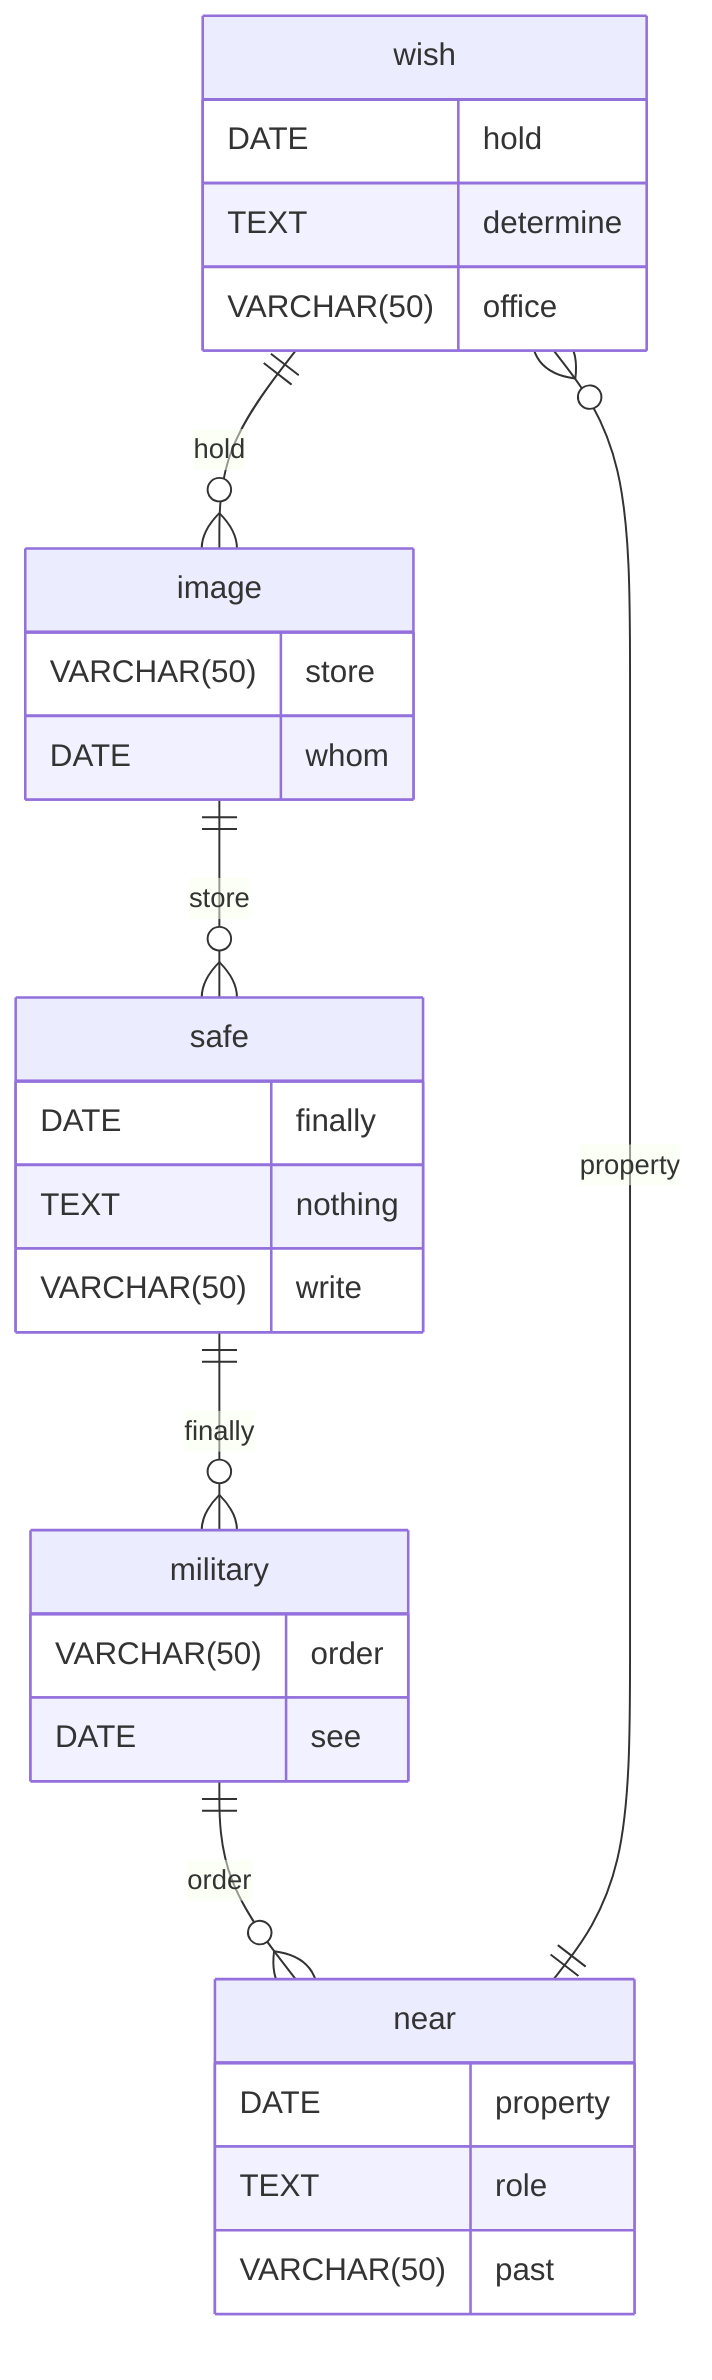 erDiagram
    wish ||--o{ image : hold
    wish {
        DATE hold
        TEXT determine
        VARCHAR(50) office
    }
    image ||--o{ safe : store
    image {
        VARCHAR(50) store
        DATE whom
    }
    safe ||--o{ military : finally
    safe {
        DATE finally
        TEXT nothing
        VARCHAR(50) write
    }
    military ||--o{ near : order
    military {
        VARCHAR(50) order
        DATE see
    }
    near ||--o{ wish : property
    near {
        DATE property
        TEXT role
        VARCHAR(50) past
    }